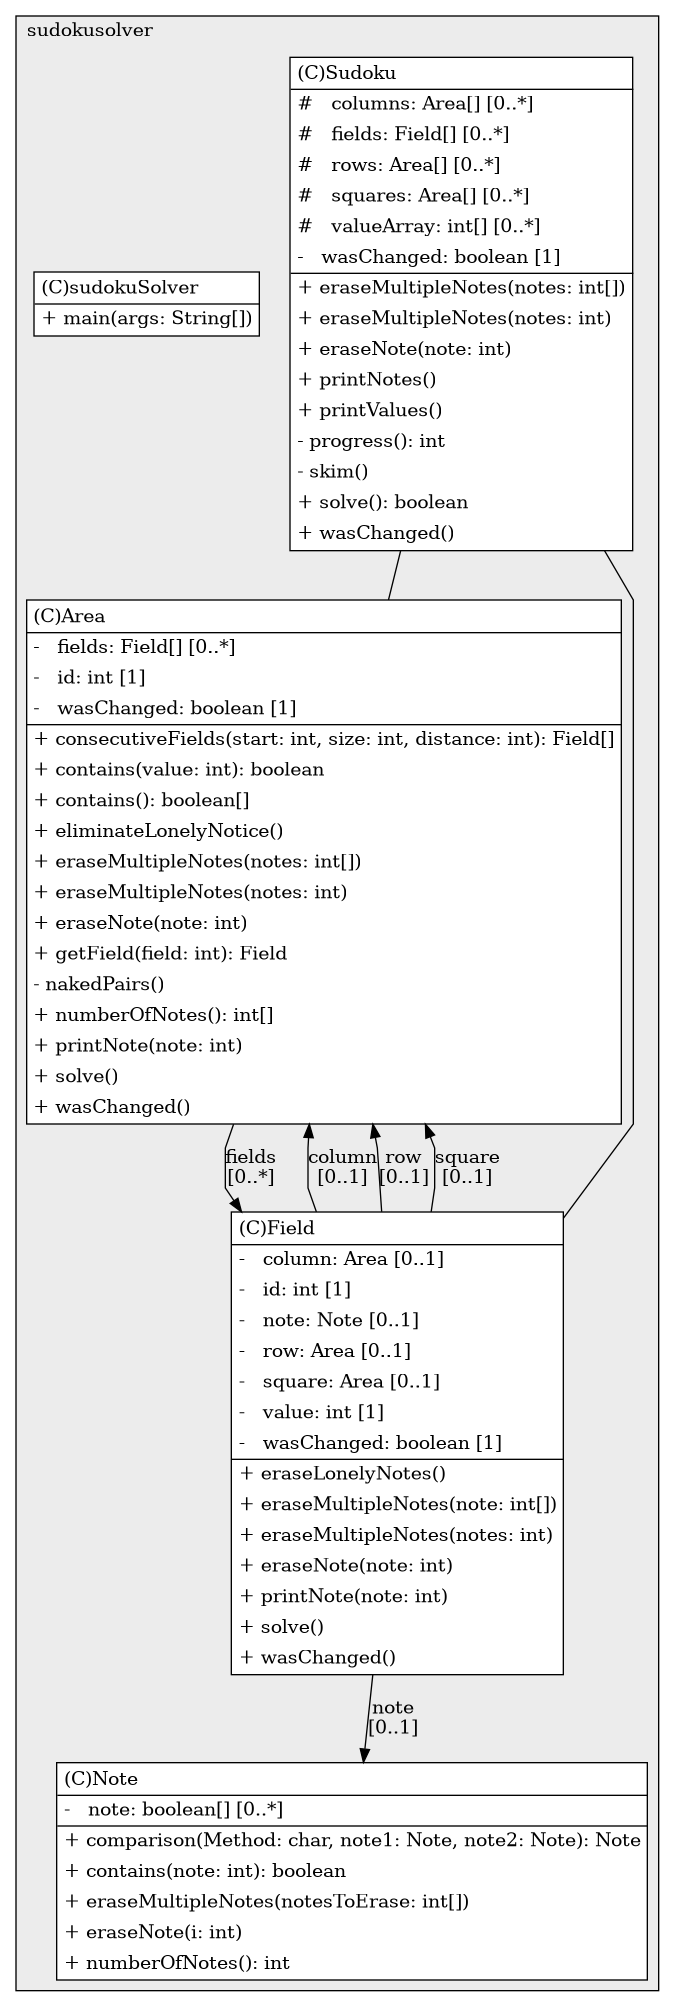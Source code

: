 @startuml

/' diagram meta data start
config=StructureConfiguration;
{
  "projectClassification": {
    "searchMode": "OpenProject", // OpenProject, AllProjects
    "includedProjects": "",
    "pathEndKeywords": "*.impl",
    "isClientPath": "",
    "isClientName": "",
    "isTestPath": "",
    "isTestName": "",
    "isMappingPath": "",
    "isMappingName": "",
    "isDataAccessPath": "",
    "isDataAccessName": "",
    "isDataStructurePath": "",
    "isDataStructureName": "",
    "isInterfaceStructuresPath": "",
    "isInterfaceStructuresName": "",
    "isEntryPointPath": "",
    "isEntryPointName": "",
    "treatFinalFieldsAsMandatory": false
  },
  "graphRestriction": {
    "classPackageExcludeFilter": "",
    "classPackageIncludeFilter": "",
    "classNameExcludeFilter": "",
    "classNameIncludeFilter": "",
    "methodNameExcludeFilter": "",
    "methodNameIncludeFilter": "",
    "removeByInheritance": "", // inheritance/annotation based filtering is done in a second step
    "removeByAnnotation": "",
    "removeByClassPackage": "", // cleanup the graph after inheritance/annotation based filtering is done
    "removeByClassName": "",
    "cutMappings": false,
    "cutEnum": true,
    "cutTests": true,
    "cutClient": true,
    "cutDataAccess": false,
    "cutInterfaceStructures": false,
    "cutDataStructures": false,
    "cutGetterAndSetter": true,
    "cutConstructors": true
  },
  "graphTraversal": {
    "forwardDepth": 6,
    "backwardDepth": 6,
    "classPackageExcludeFilter": "",
    "classPackageIncludeFilter": "",
    "classNameExcludeFilter": "",
    "classNameIncludeFilter": "",
    "methodNameExcludeFilter": "",
    "methodNameIncludeFilter": "",
    "hideMappings": false,
    "hideDataStructures": false,
    "hidePrivateMethods": true,
    "hideInterfaceCalls": true, // indirection: implementation -> interface (is hidden) -> implementation
    "onlyShowApplicationEntryPoints": false, // root node is included
    "useMethodCallsForStructureDiagram": "ForwardOnly" // ForwardOnly, BothDirections, No
  },
  "details": {
    "aggregation": "GroupByClass", // ByClass, GroupByClass, None
    "showClassGenericTypes": true,
    "showMethods": true,
    "showMethodParameterNames": true,
    "showMethodParameterTypes": true,
    "showMethodReturnType": true,
    "showPackageLevels": 2,
    "showDetailedClassStructure": true
  },
  "rootClass": "sudokusolver.sudokuSolver",
  "extensionCallbackMethod": "" // qualified.class.name#methodName - signature: public static String method(String)
}
diagram meta data end '/



digraph g {
    rankdir="TB"
    splines=polyline
    

'nodes 
subgraph cluster_1701674134 { 
   	label=sudokusolver
	labeljust=l
	fillcolor="#ececec"
	style=filled
   
   Area1701674134[
	label=<<TABLE BORDER="1" CELLBORDER="0" CELLPADDING="4" CELLSPACING="0">
<TR><TD ALIGN="LEFT" >(C)Area</TD></TR>
<HR/>
<TR><TD ALIGN="LEFT" >-   fields: Field[] [0..*]</TD></TR>
<TR><TD ALIGN="LEFT" >-   id: int [1]</TD></TR>
<TR><TD ALIGN="LEFT" >-   wasChanged: boolean [1]</TD></TR>
<HR/>
<TR><TD ALIGN="LEFT" >+ consecutiveFields(start: int, size: int, distance: int): Field[]</TD></TR>
<TR><TD ALIGN="LEFT" >+ contains(value: int): boolean</TD></TR>
<TR><TD ALIGN="LEFT" >+ contains(): boolean[]</TD></TR>
<TR><TD ALIGN="LEFT" >+ eliminateLonelyNotice()</TD></TR>
<TR><TD ALIGN="LEFT" >+ eraseMultipleNotes(notes: int[])</TD></TR>
<TR><TD ALIGN="LEFT" >+ eraseMultipleNotes(notes: int)</TD></TR>
<TR><TD ALIGN="LEFT" >+ eraseNote(note: int)</TD></TR>
<TR><TD ALIGN="LEFT" >+ getField(field: int): Field</TD></TR>
<TR><TD ALIGN="LEFT" >- nakedPairs()</TD></TR>
<TR><TD ALIGN="LEFT" >+ numberOfNotes(): int[]</TD></TR>
<TR><TD ALIGN="LEFT" >+ printNote(note: int)</TD></TR>
<TR><TD ALIGN="LEFT" >+ solve()</TD></TR>
<TR><TD ALIGN="LEFT" >+ wasChanged()</TD></TR>
</TABLE>>
	style=filled
	margin=0
	shape=plaintext
	fillcolor="#FFFFFF"
];

Field1701674134[
	label=<<TABLE BORDER="1" CELLBORDER="0" CELLPADDING="4" CELLSPACING="0">
<TR><TD ALIGN="LEFT" >(C)Field</TD></TR>
<HR/>
<TR><TD ALIGN="LEFT" >-   column: Area [0..1]</TD></TR>
<TR><TD ALIGN="LEFT" >-   id: int [1]</TD></TR>
<TR><TD ALIGN="LEFT" >-   note: Note [0..1]</TD></TR>
<TR><TD ALIGN="LEFT" >-   row: Area [0..1]</TD></TR>
<TR><TD ALIGN="LEFT" >-   square: Area [0..1]</TD></TR>
<TR><TD ALIGN="LEFT" >-   value: int [1]</TD></TR>
<TR><TD ALIGN="LEFT" >-   wasChanged: boolean [1]</TD></TR>
<HR/>
<TR><TD ALIGN="LEFT" >+ eraseLonelyNotes()</TD></TR>
<TR><TD ALIGN="LEFT" >+ eraseMultipleNotes(note: int[])</TD></TR>
<TR><TD ALIGN="LEFT" >+ eraseMultipleNotes(notes: int)</TD></TR>
<TR><TD ALIGN="LEFT" >+ eraseNote(note: int)</TD></TR>
<TR><TD ALIGN="LEFT" >+ printNote(note: int)</TD></TR>
<TR><TD ALIGN="LEFT" >+ solve()</TD></TR>
<TR><TD ALIGN="LEFT" >+ wasChanged()</TD></TR>
</TABLE>>
	style=filled
	margin=0
	shape=plaintext
	fillcolor="#FFFFFF"
];

Note1701674134[
	label=<<TABLE BORDER="1" CELLBORDER="0" CELLPADDING="4" CELLSPACING="0">
<TR><TD ALIGN="LEFT" >(C)Note</TD></TR>
<HR/>
<TR><TD ALIGN="LEFT" >-   note: boolean[] [0..*]</TD></TR>
<HR/>
<TR><TD ALIGN="LEFT" >+ comparison(Method: char, note1: Note, note2: Note): Note</TD></TR>
<TR><TD ALIGN="LEFT" >+ contains(note: int): boolean</TD></TR>
<TR><TD ALIGN="LEFT" >+ eraseMultipleNotes(notesToErase: int[])</TD></TR>
<TR><TD ALIGN="LEFT" >+ eraseNote(i: int)</TD></TR>
<TR><TD ALIGN="LEFT" >+ numberOfNotes(): int</TD></TR>
</TABLE>>
	style=filled
	margin=0
	shape=plaintext
	fillcolor="#FFFFFF"
];

Sudoku1701674134[
	label=<<TABLE BORDER="1" CELLBORDER="0" CELLPADDING="4" CELLSPACING="0">
<TR><TD ALIGN="LEFT" >(C)Sudoku</TD></TR>
<HR/>
<TR><TD ALIGN="LEFT" >#   columns: Area[] [0..*]</TD></TR>
<TR><TD ALIGN="LEFT" >#   fields: Field[] [0..*]</TD></TR>
<TR><TD ALIGN="LEFT" >#   rows: Area[] [0..*]</TD></TR>
<TR><TD ALIGN="LEFT" >#   squares: Area[] [0..*]</TD></TR>
<TR><TD ALIGN="LEFT" >#   valueArray: int[] [0..*]</TD></TR>
<TR><TD ALIGN="LEFT" >-   wasChanged: boolean [1]</TD></TR>
<HR/>
<TR><TD ALIGN="LEFT" >+ eraseMultipleNotes(notes: int[])</TD></TR>
<TR><TD ALIGN="LEFT" >+ eraseMultipleNotes(notes: int)</TD></TR>
<TR><TD ALIGN="LEFT" >+ eraseNote(note: int)</TD></TR>
<TR><TD ALIGN="LEFT" >+ printNotes()</TD></TR>
<TR><TD ALIGN="LEFT" >+ printValues()</TD></TR>
<TR><TD ALIGN="LEFT" >- progress(): int</TD></TR>
<TR><TD ALIGN="LEFT" >- skim()</TD></TR>
<TR><TD ALIGN="LEFT" >+ solve(): boolean</TD></TR>
<TR><TD ALIGN="LEFT" >+ wasChanged()</TD></TR>
</TABLE>>
	style=filled
	margin=0
	shape=plaintext
	fillcolor="#FFFFFF"
];

sudokuSolver1701674134[
	label=<<TABLE BORDER="1" CELLBORDER="0" CELLPADDING="4" CELLSPACING="0">
<TR><TD ALIGN="LEFT" >(C)sudokuSolver</TD></TR>
<HR/>
<TR><TD ALIGN="LEFT" >+ main(args: String[])</TD></TR>
</TABLE>>
	style=filled
	margin=0
	shape=plaintext
	fillcolor="#FFFFFF"
];
} 

'edges    
Area1701674134 -> Field1701674134[label="fields
[0..*]"];
Field1701674134 -> Area1701674134[label="column
[0..1]"];
Field1701674134 -> Area1701674134[label="row
[0..1]"];
Field1701674134 -> Area1701674134[label="square
[0..1]"];
Field1701674134 -> Note1701674134[label="note
[0..1]"];
Sudoku1701674134 -> Area1701674134[arrowhead=none];
Sudoku1701674134 -> Field1701674134[arrowhead=none];
    
}
@enduml